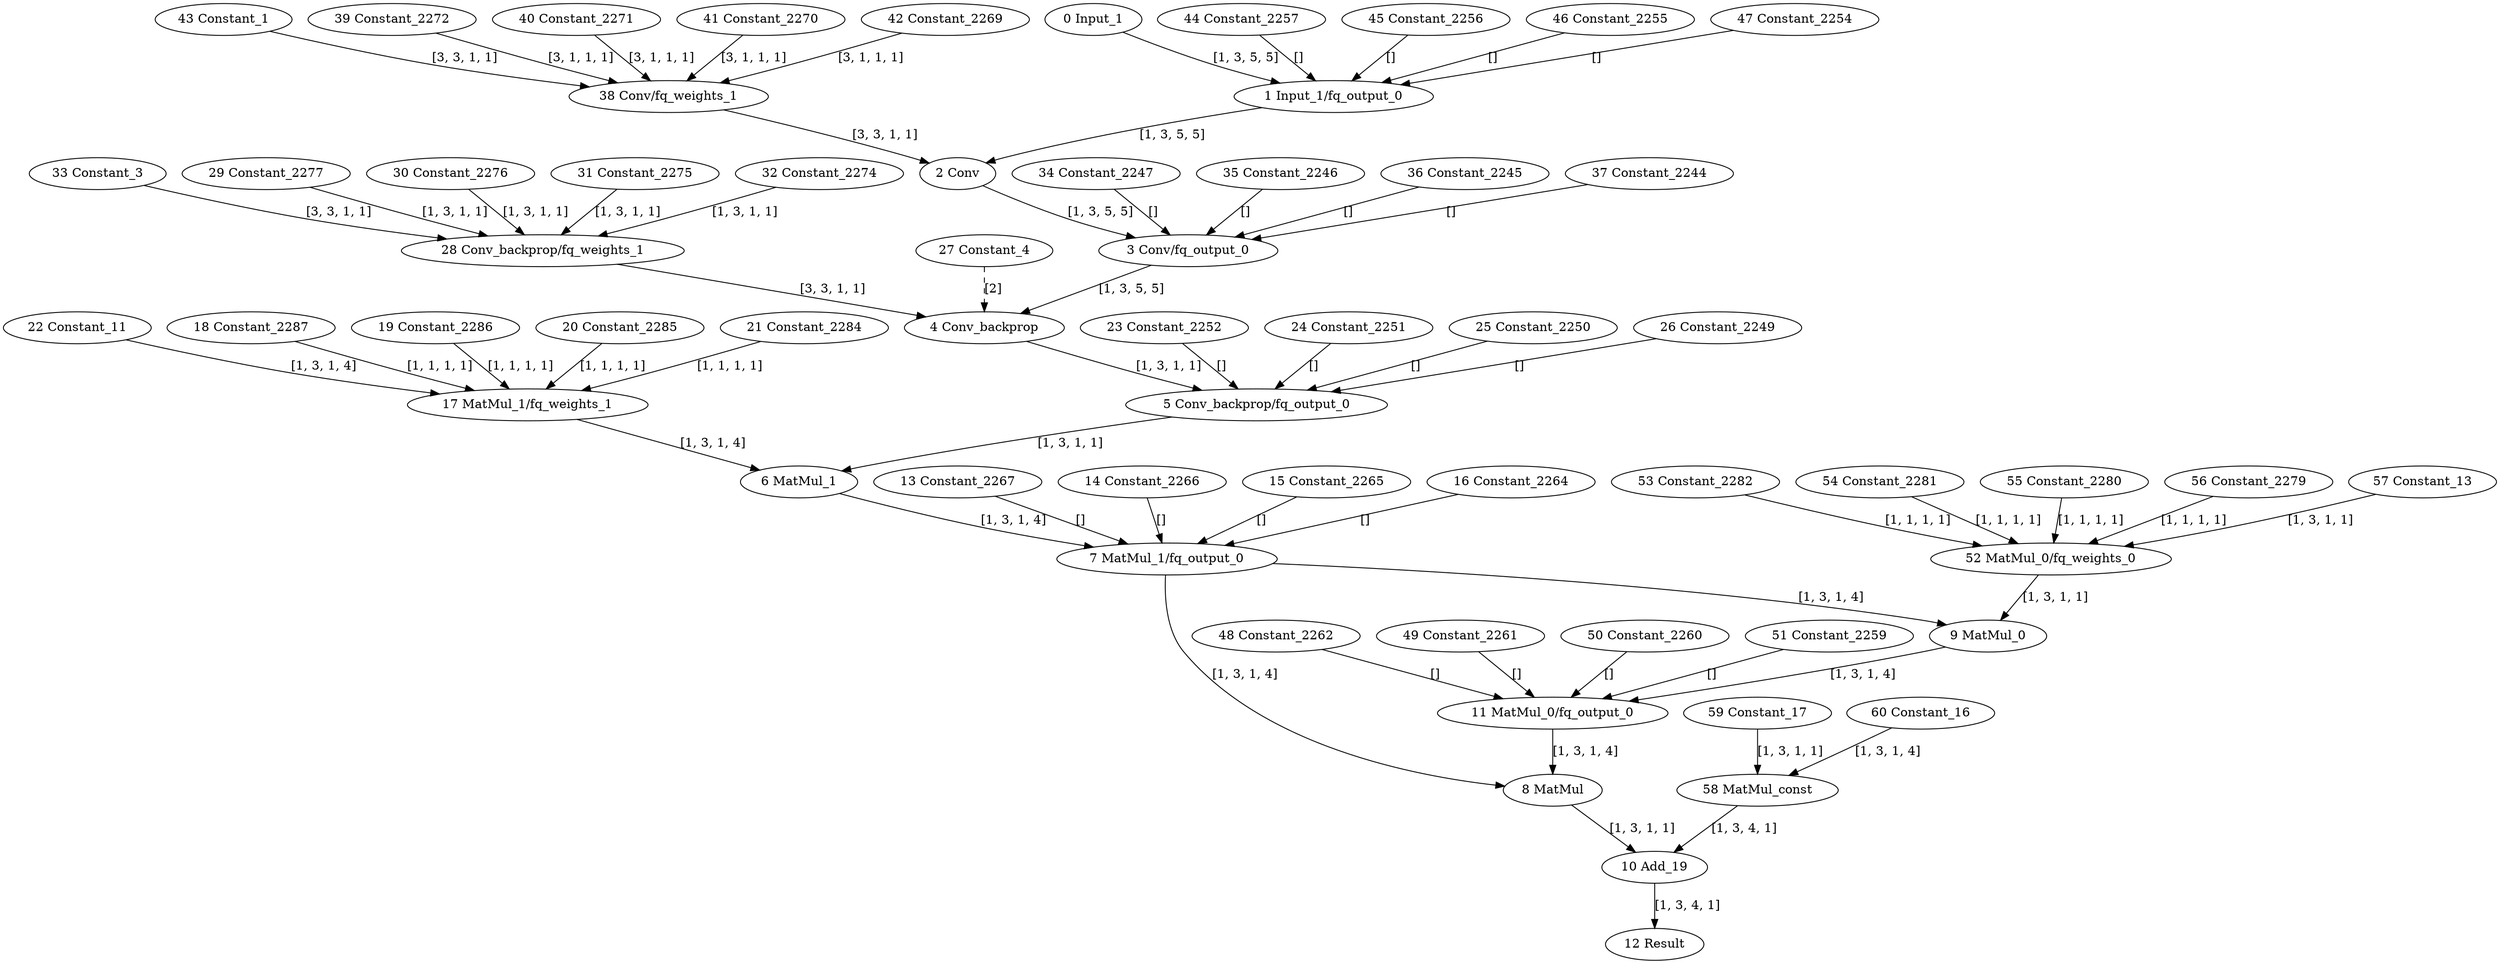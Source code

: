 strict digraph  {
"0 Input_1" [id=0, type=Parameter];
"1 Input_1/fq_output_0" [id=1, type=FakeQuantize];
"2 Conv" [id=2, type=Convolution];
"3 Conv/fq_output_0" [id=3, type=FakeQuantize];
"4 Conv_backprop" [id=4, type=ConvolutionBackpropData];
"5 Conv_backprop/fq_output_0" [id=5, type=FakeQuantize];
"6 MatMul_1" [id=6, type=MatMul];
"7 MatMul_1/fq_output_0" [id=7, type=FakeQuantize];
"8 MatMul" [id=8, type=MatMul];
"9 MatMul_0" [id=9, type=MatMul];
"10 Add_19" [id=10, type=Add];
"11 MatMul_0/fq_output_0" [id=11, type=FakeQuantize];
"12 Result" [id=12, type=Result];
"13 Constant_2267" [id=13, type=Constant];
"14 Constant_2266" [id=14, type=Constant];
"15 Constant_2265" [id=15, type=Constant];
"16 Constant_2264" [id=16, type=Constant];
"17 MatMul_1/fq_weights_1" [id=17, type=FakeQuantize];
"18 Constant_2287" [id=18, type=Constant];
"19 Constant_2286" [id=19, type=Constant];
"20 Constant_2285" [id=20, type=Constant];
"21 Constant_2284" [id=21, type=Constant];
"22 Constant_11" [id=22, type=Constant];
"23 Constant_2252" [id=23, type=Constant];
"24 Constant_2251" [id=24, type=Constant];
"25 Constant_2250" [id=25, type=Constant];
"26 Constant_2249" [id=26, type=Constant];
"27 Constant_4" [id=27, type=Constant];
"28 Conv_backprop/fq_weights_1" [id=28, type=FakeQuantize];
"29 Constant_2277" [id=29, type=Constant];
"30 Constant_2276" [id=30, type=Constant];
"31 Constant_2275" [id=31, type=Constant];
"32 Constant_2274" [id=32, type=Constant];
"33 Constant_3" [id=33, type=Constant];
"34 Constant_2247" [id=34, type=Constant];
"35 Constant_2246" [id=35, type=Constant];
"36 Constant_2245" [id=36, type=Constant];
"37 Constant_2244" [id=37, type=Constant];
"38 Conv/fq_weights_1" [id=38, type=FakeQuantize];
"39 Constant_2272" [id=39, type=Constant];
"40 Constant_2271" [id=40, type=Constant];
"41 Constant_2270" [id=41, type=Constant];
"42 Constant_2269" [id=42, type=Constant];
"43 Constant_1" [id=43, type=Constant];
"44 Constant_2257" [id=44, type=Constant];
"45 Constant_2256" [id=45, type=Constant];
"46 Constant_2255" [id=46, type=Constant];
"47 Constant_2254" [id=47, type=Constant];
"48 Constant_2262" [id=48, type=Constant];
"49 Constant_2261" [id=49, type=Constant];
"50 Constant_2260" [id=50, type=Constant];
"51 Constant_2259" [id=51, type=Constant];
"52 MatMul_0/fq_weights_0" [id=52, type=FakeQuantize];
"53 Constant_2282" [id=53, type=Constant];
"54 Constant_2281" [id=54, type=Constant];
"55 Constant_2280" [id=55, type=Constant];
"56 Constant_2279" [id=56, type=Constant];
"57 Constant_13" [id=57, type=Constant];
"58 MatMul_const" [id=58, type=MatMul];
"59 Constant_17" [id=59, type=Constant];
"60 Constant_16" [id=60, type=Constant];
"0 Input_1" -> "1 Input_1/fq_output_0"  [label="[1, 3, 5, 5]", style=solid];
"1 Input_1/fq_output_0" -> "2 Conv"  [label="[1, 3, 5, 5]", style=solid];
"2 Conv" -> "3 Conv/fq_output_0"  [label="[1, 3, 5, 5]", style=solid];
"3 Conv/fq_output_0" -> "4 Conv_backprop"  [label="[1, 3, 5, 5]", style=solid];
"4 Conv_backprop" -> "5 Conv_backprop/fq_output_0"  [label="[1, 3, 1, 1]", style=solid];
"5 Conv_backprop/fq_output_0" -> "6 MatMul_1"  [label="[1, 3, 1, 1]", style=solid];
"6 MatMul_1" -> "7 MatMul_1/fq_output_0"  [label="[1, 3, 1, 4]", style=solid];
"7 MatMul_1/fq_output_0" -> "8 MatMul"  [label="[1, 3, 1, 4]", style=solid];
"7 MatMul_1/fq_output_0" -> "9 MatMul_0"  [label="[1, 3, 1, 4]", style=solid];
"8 MatMul" -> "10 Add_19"  [label="[1, 3, 1, 1]", style=solid];
"9 MatMul_0" -> "11 MatMul_0/fq_output_0"  [label="[1, 3, 1, 4]", style=solid];
"10 Add_19" -> "12 Result"  [label="[1, 3, 4, 1]", style=solid];
"11 MatMul_0/fq_output_0" -> "8 MatMul"  [label="[1, 3, 1, 4]", style=solid];
"13 Constant_2267" -> "7 MatMul_1/fq_output_0"  [label="[]", style=solid];
"14 Constant_2266" -> "7 MatMul_1/fq_output_0"  [label="[]", style=solid];
"15 Constant_2265" -> "7 MatMul_1/fq_output_0"  [label="[]", style=solid];
"16 Constant_2264" -> "7 MatMul_1/fq_output_0"  [label="[]", style=solid];
"17 MatMul_1/fq_weights_1" -> "6 MatMul_1"  [label="[1, 3, 1, 4]", style=solid];
"18 Constant_2287" -> "17 MatMul_1/fq_weights_1"  [label="[1, 1, 1, 1]", style=solid];
"19 Constant_2286" -> "17 MatMul_1/fq_weights_1"  [label="[1, 1, 1, 1]", style=solid];
"20 Constant_2285" -> "17 MatMul_1/fq_weights_1"  [label="[1, 1, 1, 1]", style=solid];
"21 Constant_2284" -> "17 MatMul_1/fq_weights_1"  [label="[1, 1, 1, 1]", style=solid];
"22 Constant_11" -> "17 MatMul_1/fq_weights_1"  [label="[1, 3, 1, 4]", style=solid];
"23 Constant_2252" -> "5 Conv_backprop/fq_output_0"  [label="[]", style=solid];
"24 Constant_2251" -> "5 Conv_backprop/fq_output_0"  [label="[]", style=solid];
"25 Constant_2250" -> "5 Conv_backprop/fq_output_0"  [label="[]", style=solid];
"26 Constant_2249" -> "5 Conv_backprop/fq_output_0"  [label="[]", style=solid];
"27 Constant_4" -> "4 Conv_backprop"  [label="[2]", style=dashed];
"28 Conv_backprop/fq_weights_1" -> "4 Conv_backprop"  [label="[3, 3, 1, 1]", style=solid];
"29 Constant_2277" -> "28 Conv_backprop/fq_weights_1"  [label="[1, 3, 1, 1]", style=solid];
"30 Constant_2276" -> "28 Conv_backprop/fq_weights_1"  [label="[1, 3, 1, 1]", style=solid];
"31 Constant_2275" -> "28 Conv_backprop/fq_weights_1"  [label="[1, 3, 1, 1]", style=solid];
"32 Constant_2274" -> "28 Conv_backprop/fq_weights_1"  [label="[1, 3, 1, 1]", style=solid];
"33 Constant_3" -> "28 Conv_backprop/fq_weights_1"  [label="[3, 3, 1, 1]", style=solid];
"34 Constant_2247" -> "3 Conv/fq_output_0"  [label="[]", style=solid];
"35 Constant_2246" -> "3 Conv/fq_output_0"  [label="[]", style=solid];
"36 Constant_2245" -> "3 Conv/fq_output_0"  [label="[]", style=solid];
"37 Constant_2244" -> "3 Conv/fq_output_0"  [label="[]", style=solid];
"38 Conv/fq_weights_1" -> "2 Conv"  [label="[3, 3, 1, 1]", style=solid];
"39 Constant_2272" -> "38 Conv/fq_weights_1"  [label="[3, 1, 1, 1]", style=solid];
"40 Constant_2271" -> "38 Conv/fq_weights_1"  [label="[3, 1, 1, 1]", style=solid];
"41 Constant_2270" -> "38 Conv/fq_weights_1"  [label="[3, 1, 1, 1]", style=solid];
"42 Constant_2269" -> "38 Conv/fq_weights_1"  [label="[3, 1, 1, 1]", style=solid];
"43 Constant_1" -> "38 Conv/fq_weights_1"  [label="[3, 3, 1, 1]", style=solid];
"44 Constant_2257" -> "1 Input_1/fq_output_0"  [label="[]", style=solid];
"45 Constant_2256" -> "1 Input_1/fq_output_0"  [label="[]", style=solid];
"46 Constant_2255" -> "1 Input_1/fq_output_0"  [label="[]", style=solid];
"47 Constant_2254" -> "1 Input_1/fq_output_0"  [label="[]", style=solid];
"48 Constant_2262" -> "11 MatMul_0/fq_output_0"  [label="[]", style=solid];
"49 Constant_2261" -> "11 MatMul_0/fq_output_0"  [label="[]", style=solid];
"50 Constant_2260" -> "11 MatMul_0/fq_output_0"  [label="[]", style=solid];
"51 Constant_2259" -> "11 MatMul_0/fq_output_0"  [label="[]", style=solid];
"52 MatMul_0/fq_weights_0" -> "9 MatMul_0"  [label="[1, 3, 1, 1]", style=solid];
"53 Constant_2282" -> "52 MatMul_0/fq_weights_0"  [label="[1, 1, 1, 1]", style=solid];
"54 Constant_2281" -> "52 MatMul_0/fq_weights_0"  [label="[1, 1, 1, 1]", style=solid];
"55 Constant_2280" -> "52 MatMul_0/fq_weights_0"  [label="[1, 1, 1, 1]", style=solid];
"56 Constant_2279" -> "52 MatMul_0/fq_weights_0"  [label="[1, 1, 1, 1]", style=solid];
"57 Constant_13" -> "52 MatMul_0/fq_weights_0"  [label="[1, 3, 1, 1]", style=solid];
"58 MatMul_const" -> "10 Add_19"  [label="[1, 3, 4, 1]", style=solid];
"59 Constant_17" -> "58 MatMul_const"  [label="[1, 3, 1, 1]", style=solid];
"60 Constant_16" -> "58 MatMul_const"  [label="[1, 3, 1, 4]", style=solid];
}
